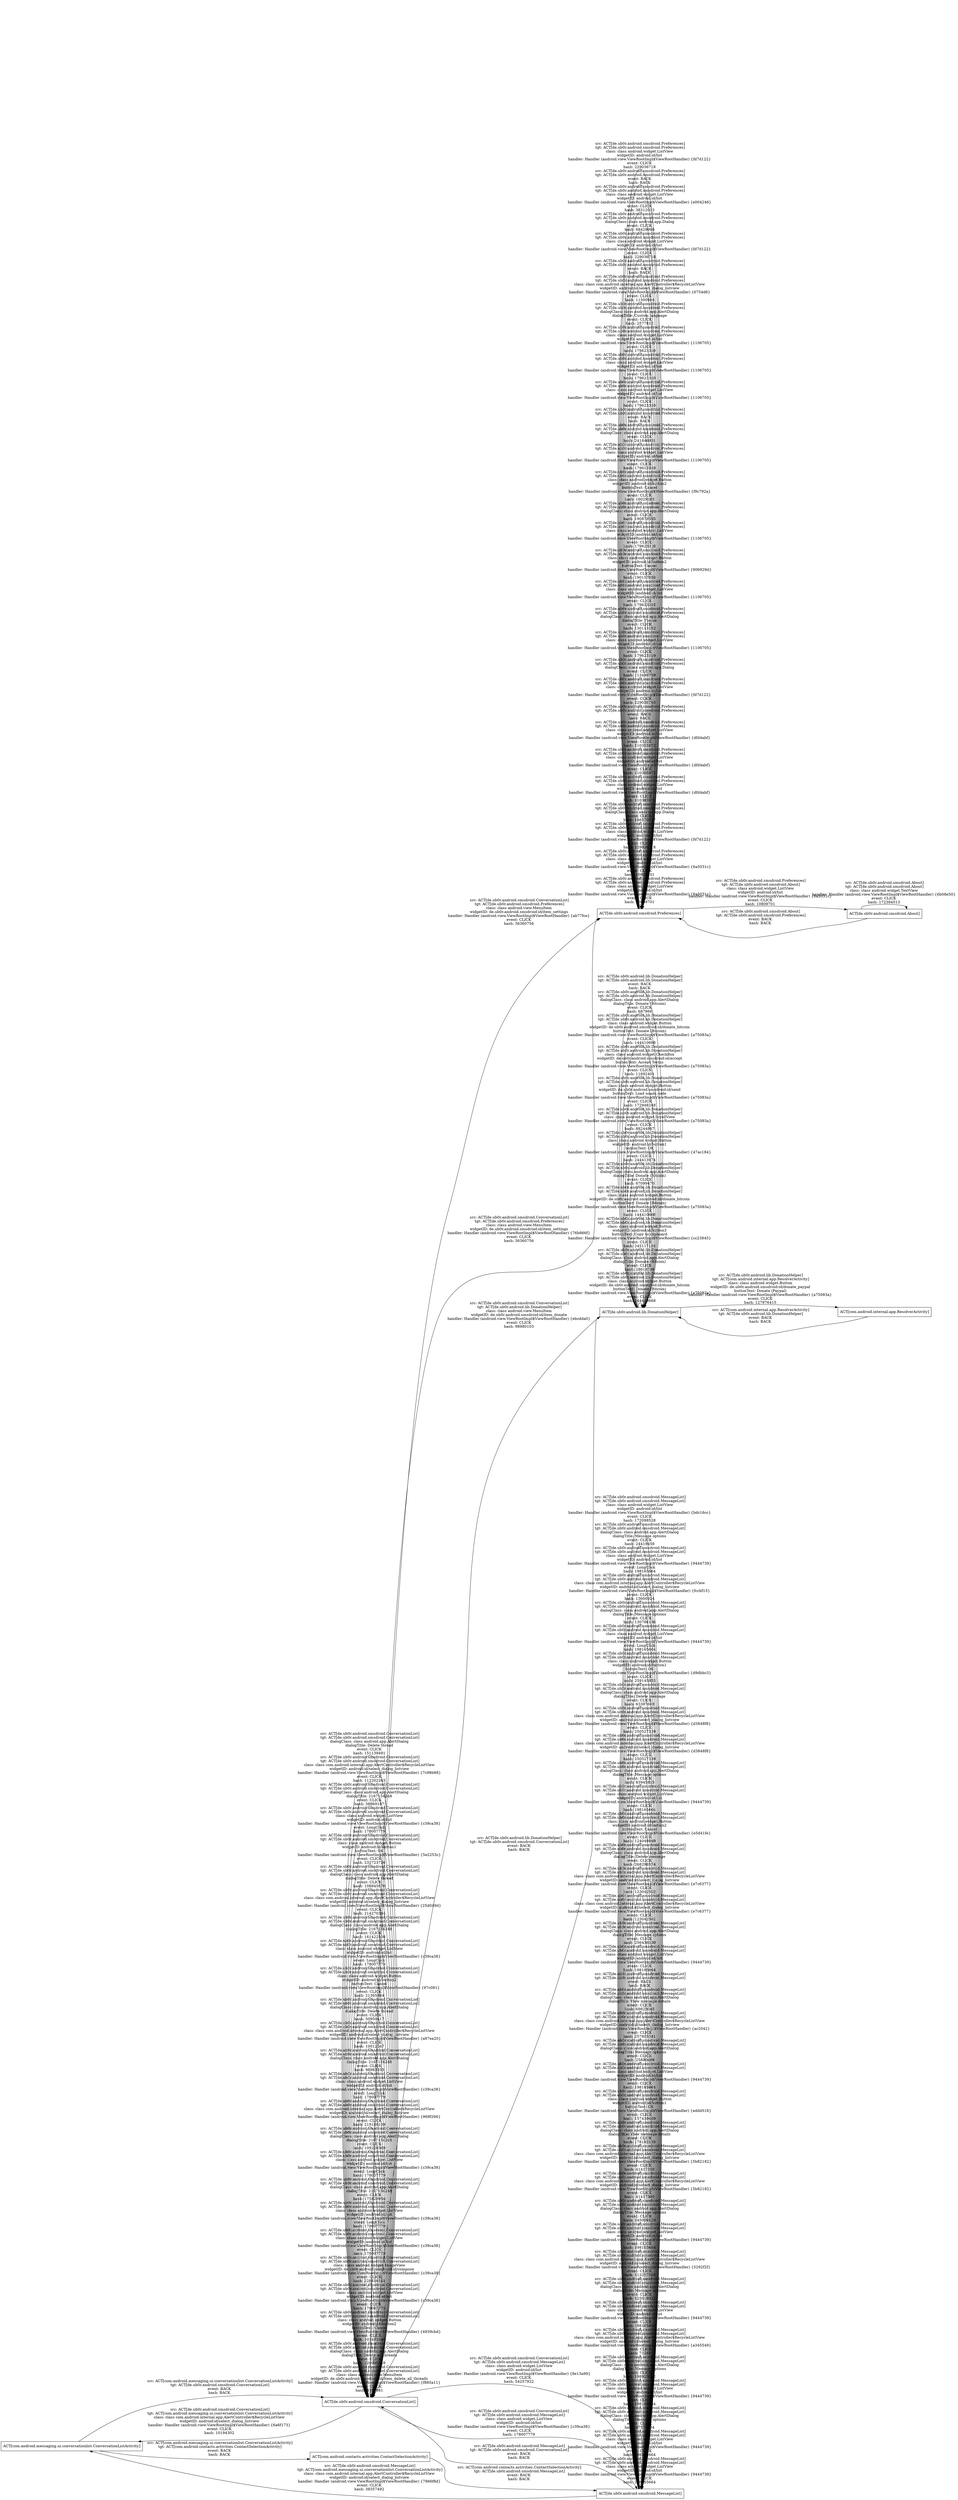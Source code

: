 digraph G {
 rankdir=LR;
 node[shape=box];
n2 [label="ACT[com.android.messaging.ui.conversationlist.ConversationListActivity]"];
n6 [label="ACT[de.ub0r.android.smsdroid.Preferences]"];
n0 [label="ACT[de.ub0r.android.smsdroid.ConversationList]"];
n4 [label="ACT[de.ub0r.android.lib.DonationHelper]"];
n7 [label="ACT[de.ub0r.android.smsdroid.About]"];
n5 [label="ACT[com.android.internal.app.ResolverActivity]"];
n1 [label="ACT[de.ub0r.android.smsdroid.MessageList]"];
n3 [label="ACT[com.android.contacts.activities.ContactSelectionActivity]"];
n0 -> n1 [label="src: ACT[de.ub0r.android.smsdroid.ConversationList]\ntgt: ACT[de.ub0r.android.smsdroid.MessageList]\nclass: class android.widget.ListView \nwidgetID: android:id/list \nhandler: Handler (android.view.ViewRootImpl$ViewRootHandler) {8e13a99} \nevent: CLICK \nhash: 54257922 "];
n1 -> n1 [label="src: ACT[de.ub0r.android.smsdroid.MessageList]\ntgt: ACT[de.ub0r.android.smsdroid.MessageList]\nclass: class android.widget.ListView \nwidgetID: android:id/list \nhandler: Handler (android.view.ViewRootImpl$ViewRootHandler) {9444739} \nevent: CLICK \nhash: 198165664 "];
n1 -> n1 [label="src: ACT[de.ub0r.android.smsdroid.MessageList]\ntgt: ACT[de.ub0r.android.smsdroid.MessageList]\nclass: class android.widget.ListView \nwidgetID: android:id/list \nhandler: Handler (android.view.ViewRootImpl$ViewRootHandler) {9444739} \nevent: CLICK \nhash: 198165664 "];
n1 -> n1 [label="src: ACT[de.ub0r.android.smsdroid.MessageList]\ntgt: ACT[de.ub0r.android.smsdroid.MessageList]\ndialogClass: class android.app.AlertDialog \ndialogTitle: Message options \nevent: CLICK \nhash: 87571504 "];
n1 -> n2 [label="src: ACT[de.ub0r.android.smsdroid.MessageList]\ntgt: ACT[com.android.messaging.ui.conversationlist.ConversationListActivity]\nclass: class com.android.internal.app.AlertController$RecycleListView \nwidgetID: android:id/select_dialog_listview \nhandler: Handler (android.view.ViewRootImpl$ViewRootHandler) {7866f8d} \nevent: CLICK \nhash: 38357492 "];
n2 -> n3 [label="src: ACT[com.android.messaging.ui.conversationlist.ConversationListActivity]\ntgt: ACT[com.android.contacts.activities.ContactSelectionActivity]\nevent: BACK \nhash: BACK "];
n3 -> n1 [label="src: ACT[com.android.contacts.activities.ContactSelectionActivity]\ntgt: ACT[de.ub0r.android.smsdroid.MessageList]\nevent: BACK \nhash: BACK "];
n1 -> n1 [label="src: ACT[de.ub0r.android.smsdroid.MessageList]\ntgt: ACT[de.ub0r.android.smsdroid.MessageList]\nclass: class android.widget.ListView \nwidgetID: android:id/list \nhandler: Handler (android.view.ViewRootImpl$ViewRootHandler) {9444739} \nevent: CLICK \nhash: 198165664 "];
n1 -> n1 [label="src: ACT[de.ub0r.android.smsdroid.MessageList]\ntgt: ACT[de.ub0r.android.smsdroid.MessageList]\ndialogClass: class android.app.AlertDialog \ndialogTitle: Message options \nevent: CLICK \nhash: 198923292 "];
n1 -> n1 [label="src: ACT[de.ub0r.android.smsdroid.MessageList]\ntgt: ACT[de.ub0r.android.smsdroid.MessageList]\nclass: class com.android.internal.app.AlertController$RecycleListView \nwidgetID: android:id/select_dialog_listview \nhandler: Handler (android.view.ViewRootImpl$ViewRootHandler) {a345549} \nevent: CLICK \nhash: 73248 "];
n1 -> n1 [label="src: ACT[de.ub0r.android.smsdroid.MessageList]\ntgt: ACT[de.ub0r.android.smsdroid.MessageList]\nclass: class android.widget.ListView \nwidgetID: android:id/list \nhandler: Handler (android.view.ViewRootImpl$ViewRootHandler) {9444739} \nevent: CLICK \nhash: 198165664 "];
n1 -> n1 [label="src: ACT[de.ub0r.android.smsdroid.MessageList]\ntgt: ACT[de.ub0r.android.smsdroid.MessageList]\ndialogClass: class android.app.AlertDialog \ndialogTitle: Message options \nevent: CLICK \nhash: 125019322 "];
n1 -> n1 [label="src: ACT[de.ub0r.android.smsdroid.MessageList]\ntgt: ACT[de.ub0r.android.smsdroid.MessageList]\nclass: class com.android.internal.app.AlertController$RecycleListView \nwidgetID: android:id/select_dialog_listview \nhandler: Handler (android.view.ViewRootImpl$ViewRootHandler) {5292f2f} \nevent: CLICK \nhash: 113257566 "];
n1 -> n1 [label="src: ACT[de.ub0r.android.smsdroid.MessageList]\ntgt: ACT[de.ub0r.android.smsdroid.MessageList]\nclass: class android.widget.ListView \nwidgetID: android:id/list \nhandler: Handler (android.view.ViewRootImpl$ViewRootHandler) {9444739} \nevent: CLICK \nhash: 198165664 "];
n1 -> n1 [label="src: ACT[de.ub0r.android.smsdroid.MessageList]\ntgt: ACT[de.ub0r.android.smsdroid.MessageList]\ndialogClass: class android.app.AlertDialog \ndialogTitle: Message options \nevent: CLICK \nhash: 145009129 "];
n1 -> n1 [label="src: ACT[de.ub0r.android.smsdroid.MessageList]\ntgt: ACT[de.ub0r.android.smsdroid.MessageList]\nclass: class com.android.internal.app.AlertController$RecycleListView \nwidgetID: android:id/select_dialog_listview \nhandler: Handler (android.view.ViewRootImpl$ViewRootHandler) {5b82182} \nevent: CLICK \nhash: 41417309 "];
n1 -> n1 [label="src: ACT[de.ub0r.android.smsdroid.MessageList]\ntgt: ACT[de.ub0r.android.smsdroid.MessageList]\nclass: class com.android.internal.app.AlertController$RecycleListView \nwidgetID: android:id/select_dialog_listview \nhandler: Handler (android.view.ViewRootImpl$ViewRootHandler) {5b82182} \nevent: CLICK \nhash: 41417309 "];
n1 -> n1 [label="src: ACT[de.ub0r.android.smsdroid.MessageList]\ntgt: ACT[de.ub0r.android.smsdroid.MessageList]\ndialogClass: class android.app.AlertDialog \ndialogTitle: View message details \nevent: CLICK \nhash: 178192139 "];
n1 -> n1 [label="src: ACT[de.ub0r.android.smsdroid.MessageList]\ntgt: ACT[de.ub0r.android.smsdroid.MessageList]\nclass: class android.widget.Button \nwidgetID: android:id/button1 \nbuttonText: OK \nhandler: Handler (android.view.ViewRootImpl$ViewRootHandler) {eddd518} \nevent: CLICK \nhash: 157430410 "];
n1 -> n1 [label="src: ACT[de.ub0r.android.smsdroid.MessageList]\ntgt: ACT[de.ub0r.android.smsdroid.MessageList]\nclass: class android.widget.ListView \nwidgetID: android:id/list \nhandler: Handler (android.view.ViewRootImpl$ViewRootHandler) {9444739} \nevent: CLICK \nhash: 198165664 "];
n1 -> n1 [label="src: ACT[de.ub0r.android.smsdroid.MessageList]\ntgt: ACT[de.ub0r.android.smsdroid.MessageList]\ndialogClass: class android.app.AlertDialog \ndialogTitle: Message options \nevent: CLICK \nhash: 25880489 "];
n1 -> n1 [label="src: ACT[de.ub0r.android.smsdroid.MessageList]\ntgt: ACT[de.ub0r.android.smsdroid.MessageList]\nclass: class com.android.internal.app.AlertController$RecycleListView \nwidgetID: android:id/select_dialog_listview \nhandler: Handler (android.view.ViewRootImpl$ViewRootHandler) {ac2042} \nevent: CLICK \nhash: 257805341 "];
n1 -> n1 [label="src: ACT[de.ub0r.android.smsdroid.MessageList]\ntgt: ACT[de.ub0r.android.smsdroid.MessageList]\ndialogClass: class android.app.AlertDialog \ndialogTitle: View message details \nevent: CLICK \nhash: 69823045 "];
n1 -> n1 [label="src: ACT[de.ub0r.android.smsdroid.MessageList]\ntgt: ACT[de.ub0r.android.smsdroid.MessageList]\nevent: BACK \nhash: BACK "];
n1 -> n1 [label="src: ACT[de.ub0r.android.smsdroid.MessageList]\ntgt: ACT[de.ub0r.android.smsdroid.MessageList]\nclass: class android.widget.ListView \nwidgetID: android:id/list \nhandler: Handler (android.view.ViewRootImpl$ViewRootHandler) {9444739} \nevent: CLICK \nhash: 198165664 "];
n1 -> n1 [label="src: ACT[de.ub0r.android.smsdroid.MessageList]\ntgt: ACT[de.ub0r.android.smsdroid.MessageList]\ndialogClass: class android.app.AlertDialog \ndialogTitle: Message options \nevent: CLICK \nhash: 256436130 "];
n1 -> n1 [label="src: ACT[de.ub0r.android.smsdroid.MessageList]\ntgt: ACT[de.ub0r.android.smsdroid.MessageList]\nclass: class com.android.internal.app.AlertController$RecycleListView \nwidgetID: android:id/select_dialog_listview \nhandler: Handler (android.view.ViewRootImpl$ViewRootHandler) {e7c6377} \nevent: CLICK \nhash: 123042502 "];
n1 -> n1 [label="src: ACT[de.ub0r.android.smsdroid.MessageList]\ntgt: ACT[de.ub0r.android.smsdroid.MessageList]\nclass: class com.android.internal.app.AlertController$RecycleListView \nwidgetID: android:id/select_dialog_listview \nhandler: Handler (android.view.ViewRootImpl$ViewRootHandler) {e7c6377} \nevent: CLICK \nhash: 123042502 "];
n1 -> n1 [label="src: ACT[de.ub0r.android.smsdroid.MessageList]\ntgt: ACT[de.ub0r.android.smsdroid.MessageList]\ndialogClass: class android.app.AlertDialog \ndialogTitle: Delete message \nevent: CLICK \nhash: 268298574 "];
n1 -> n1 [label="src: ACT[de.ub0r.android.smsdroid.MessageList]\ntgt: ACT[de.ub0r.android.smsdroid.MessageList]\nclass: class android.widget.Button \nwidgetID: android:id/button2 \nbuttonText: Cancel \nhandler: Handler (android.view.ViewRootImpl$ViewRootHandler) {e5d41fe} \nevent: CLICK \nhash: 124049849 "];
n1 -> n1 [label="src: ACT[de.ub0r.android.smsdroid.MessageList]\ntgt: ACT[de.ub0r.android.smsdroid.MessageList]\nclass: class android.widget.ListView \nwidgetID: android:id/list \nhandler: Handler (android.view.ViewRootImpl$ViewRootHandler) {9444739} \nevent: CLICK \nhash: 198165664 "];
n1 -> n1 [label="src: ACT[de.ub0r.android.smsdroid.MessageList]\ntgt: ACT[de.ub0r.android.smsdroid.MessageList]\ndialogClass: class android.app.AlertDialog \ndialogTitle: Message options \nevent: CLICK \nhash: 83945815 "];
n1 -> n1 [label="src: ACT[de.ub0r.android.smsdroid.MessageList]\ntgt: ACT[de.ub0r.android.smsdroid.MessageList]\nclass: class com.android.internal.app.AlertController$RecycleListView \nwidgetID: android:id/select_dialog_listview \nhandler: Handler (android.view.ViewRootImpl$ViewRootHandler) {d3848f8} \nevent: CLICK \nhash: 250527339 "];
n1 -> n1 [label="src: ACT[de.ub0r.android.smsdroid.MessageList]\ntgt: ACT[de.ub0r.android.smsdroid.MessageList]\nclass: class com.android.internal.app.AlertController$RecycleListView \nwidgetID: android:id/select_dialog_listview \nhandler: Handler (android.view.ViewRootImpl$ViewRootHandler) {d3848f8} \nevent: CLICK \nhash: 250527339 "];
n1 -> n1 [label="src: ACT[de.ub0r.android.smsdroid.MessageList]\ntgt: ACT[de.ub0r.android.smsdroid.MessageList]\ndialogClass: class android.app.AlertDialog \ndialogTitle: Delete message \nevent: CLICK \nhash: 63387603 "];
n1 -> n1 [label="src: ACT[de.ub0r.android.smsdroid.MessageList]\ntgt: ACT[de.ub0r.android.smsdroid.MessageList]\nclass: class android.widget.Button \nwidgetID: android:id/button1 \nbuttonText: OK \nhandler: Handler (android.view.ViewRootImpl$ViewRootHandler) {d9dbbc3} \nevent: CLICK \nhash: 259145853 "];
n1 -> n1 [label="src: ACT[de.ub0r.android.smsdroid.MessageList]\ntgt: ACT[de.ub0r.android.smsdroid.MessageList]\nclass: class android.widget.ListView \nwidgetID: android:id/list \nhandler: Handler (android.view.ViewRootImpl$ViewRootHandler) {9444739} \nevent: LongClick \nhash: 198165664 "];
n1 -> n1 [label="src: ACT[de.ub0r.android.smsdroid.MessageList]\ntgt: ACT[de.ub0r.android.smsdroid.MessageList]\ndialogClass: class android.app.AlertDialog \ndialogTitle: Message options \nevent: CLICK \nhash: 130786136 "];
n1 -> n1 [label="src: ACT[de.ub0r.android.smsdroid.MessageList]\ntgt: ACT[de.ub0r.android.smsdroid.MessageList]\nclass: class com.android.internal.app.AlertController$RecycleListView \nwidgetID: android:id/select_dialog_listview \nhandler: Handler (android.view.ViewRootImpl$ViewRootHandler) {fccbf15} \nevent: CLICK \nhash: 13600924 "];
n1 -> n1 [label="src: ACT[de.ub0r.android.smsdroid.MessageList]\ntgt: ACT[de.ub0r.android.smsdroid.MessageList]\nclass: class android.widget.ListView \nwidgetID: android:id/list \nhandler: Handler (android.view.ViewRootImpl$ViewRootHandler) {9444739} \nevent: LongClick \nhash: 198165664 "];
n1 -> n1 [label="src: ACT[de.ub0r.android.smsdroid.MessageList]\ntgt: ACT[de.ub0r.android.smsdroid.MessageList]\ndialogClass: class android.app.AlertDialog \ndialogTitle: Message options \nevent: CLICK \nhash: 24419458 "];
n0 -> n4 [label="src: ACT[de.ub0r.android.smsdroid.ConversationList]\ntgt: ACT[de.ub0r.android.lib.DonationHelper]\nclass: class android.view.MenuItem \nwidgetID: de.ub0r.android.smsdroid:id/item_donate \nhandler: Handler (android.view.ViewRootImpl$ViewRootHandler) {ebcdda0} \nevent: CLICK \nhash: 98980103 "];
n4 -> n5 [label="src: ACT[de.ub0r.android.lib.DonationHelper]\ntgt: ACT[com.android.internal.app.ResolverActivity]\nclass: class android.widget.Button \nwidgetID: de.ub0r.android.smsdroid:id/donate_paypal \nbuttonText: Donate (Paypal) \nhandler: Handler (android.view.ViewRootImpl$ViewRootHandler) {a75083a} \nevent: CLICK \nhash: 127976415 "];
n5 -> n4 [label="src: ACT[com.android.internal.app.ResolverActivity]\ntgt: ACT[de.ub0r.android.lib.DonationHelper]\nevent: BACK \nhash: BACK "];
n4 -> n4 [label="src: ACT[de.ub0r.android.lib.DonationHelper]\ntgt: ACT[de.ub0r.android.lib.DonationHelper]\nclass: class android.widget.Button \nwidgetID: de.ub0r.android.smsdroid:id/donate_bitcoin \nbuttonText: Donate (Bitcoin) \nhandler: Handler (android.view.ViewRootImpl$ViewRootHandler) {a75083a} \nevent: CLICK \nhash: 144410668 "];
n4 -> n4 [label="src: ACT[de.ub0r.android.lib.DonationHelper]\ntgt: ACT[de.ub0r.android.lib.DonationHelper]\ndialogClass: class android.app.AlertDialog \ndialogTitle: Donate (Bitcoin) \nevent: CLICK \nhash: 28618709 "];
n4 -> n4 [label="src: ACT[de.ub0r.android.lib.DonationHelper]\ntgt: ACT[de.ub0r.android.lib.DonationHelper]\nclass: class android.widget.Button \nwidgetID: android:id/button3 \nbuttonText: Copy to clipboard \nhandler: Handler (android.view.ViewRootImpl$ViewRootHandler) {cc23845} \nevent: CLICK \nhash: 245117116 "];
n4 -> n4 [label="src: ACT[de.ub0r.android.lib.DonationHelper]\ntgt: ACT[de.ub0r.android.lib.DonationHelper]\nclass: class android.widget.Button \nwidgetID: de.ub0r.android.smsdroid:id/donate_bitcoin \nbuttonText: Donate (Bitcoin) \nhandler: Handler (android.view.ViewRootImpl$ViewRootHandler) {a75083a} \nevent: CLICK \nhash: 144410668 "];
n4 -> n4 [label="src: ACT[de.ub0r.android.lib.DonationHelper]\ntgt: ACT[de.ub0r.android.lib.DonationHelper]\ndialogClass: class android.app.AlertDialog \ndialogTitle: Donate (Bitcoin) \nevent: CLICK \nhash: 67099476 "];
n4 -> n4 [label="src: ACT[de.ub0r.android.lib.DonationHelper]\ntgt: ACT[de.ub0r.android.lib.DonationHelper]\nclass: class android.widget.Button \nwidgetID: android:id/button1 \nbuttonText: OK \nhandler: Handler (android.view.ViewRootImpl$ViewRootHandler) {47ac184} \nevent: CLICK \nhash: 244413974 "];
n4 -> n4 [label="src: ACT[de.ub0r.android.lib.DonationHelper]\ntgt: ACT[de.ub0r.android.lib.DonationHelper]\nclass: class android.widget.ScrollView \nhandler: Handler (android.view.ViewRootImpl$ViewRootHandler) {a75083a} \nevent: CLICK \nhash: 88244867 "];
n4 -> n4 [label="src: ACT[de.ub0r.android.lib.DonationHelper]\ntgt: ACT[de.ub0r.android.lib.DonationHelper]\nclass: class android.widget.Button \nwidgetID: de.ub0r.android.smsdroid:id/send \nbuttonText: Load noads code \nhandler: Handler (android.view.ViewRootImpl$ViewRootHandler) {a75083a} \nevent: CLICK \nhash: 172948248 "];
n4 -> n4 [label="src: ACT[de.ub0r.android.lib.DonationHelper]\ntgt: ACT[de.ub0r.android.lib.DonationHelper]\nclass: class android.widget.CheckBox \nwidgetID: de.ub0r.android.smsdroid:id/accept \nbuttonText: Accept Terms \nhandler: Handler (android.view.ViewRootImpl$ViewRootHandler) {a75083a} \nevent: CLICK \nhash: 11692401 "];
n4 -> n4 [label="src: ACT[de.ub0r.android.lib.DonationHelper]\ntgt: ACT[de.ub0r.android.lib.DonationHelper]\nclass: class android.widget.Button \nwidgetID: de.ub0r.android.smsdroid:id/donate_bitcoin \nbuttonText: Donate (Bitcoin) \nhandler: Handler (android.view.ViewRootImpl$ViewRootHandler) {a75083a} \nevent: CLICK \nhash: 144410668 "];
n4 -> n4 [label="src: ACT[de.ub0r.android.lib.DonationHelper]\ntgt: ACT[de.ub0r.android.lib.DonationHelper]\ndialogClass: class android.app.AlertDialog \ndialogTitle: Donate (Bitcoin) \nevent: CLICK \nhash: 687866 "];
n4 -> n4 [label="src: ACT[de.ub0r.android.lib.DonationHelper]\ntgt: ACT[de.ub0r.android.lib.DonationHelper]\nevent: BACK \nhash: BACK "];
n4 -> n0 [label="src: ACT[de.ub0r.android.lib.DonationHelper]\ntgt: ACT[de.ub0r.android.smsdroid.ConversationList]\nevent: BACK \nhash: BACK "];
n0 -> n0 [label="src: ACT[de.ub0r.android.smsdroid.ConversationList]\ntgt: ACT[de.ub0r.android.smsdroid.ConversationList]\nclass: class android.view.MenuItem \nwidgetID: de.ub0r.android.smsdroid:id/item_delete_all_threads \nhandler: Handler (android.view.ViewRootImpl$ViewRootHandler) {f885a11} \nevent: CLICK \nhash: 8357981 "];
n0 -> n0 [label="src: ACT[de.ub0r.android.smsdroid.ConversationList]\ntgt: ACT[de.ub0r.android.smsdroid.ConversationList]\ndialogClass: class android.app.AlertDialog \ndialogTitle: Delete all threads \nevent: CLICK \nhash: 226985549 "];
n0 -> n0 [label="src: ACT[de.ub0r.android.smsdroid.ConversationList]\ntgt: ACT[de.ub0r.android.smsdroid.ConversationList]\nclass: class android.widget.Button \nwidgetID: android:id/button2 \nbuttonText: Cancel \nhandler: Handler (android.view.ViewRootImpl$ViewRootHandler) {4939cbd} \nevent: CLICK \nhash: 103480340 "];
n0 -> n0 [label="src: ACT[de.ub0r.android.smsdroid.ConversationList]\ntgt: ACT[de.ub0r.android.smsdroid.ConversationList]\nclass: class android.widget.ListView \nwidgetID: android:id/list \nhandler: Handler (android.view.ViewRootImpl$ViewRootHandler) {c39ca38} \nevent: CLICK \nhash: 178007779 "];
n0 -> n1 [label="src: ACT[de.ub0r.android.smsdroid.ConversationList]\ntgt: ACT[de.ub0r.android.smsdroid.MessageList]\nclass: class android.widget.ListView \nwidgetID: android:id/list \nhandler: Handler (android.view.ViewRootImpl$ViewRootHandler) {c39ca38} \nevent: CLICK \nhash: 178007779 "];
n1 -> n1 [label="src: ACT[de.ub0r.android.smsdroid.MessageList]\ntgt: ACT[de.ub0r.android.smsdroid.MessageList]\nclass: class android.widget.ListView \nwidgetID: android:id/list \nhandler: Handler (android.view.ViewRootImpl$ViewRootHandler) {bdc16cc} \nevent: CLICK \nhash: 172098528 "];
n1 -> n0 [label="src: ACT[de.ub0r.android.smsdroid.MessageList]\ntgt: ACT[de.ub0r.android.smsdroid.ConversationList]\nevent: BACK \nhash: BACK "];
n0 -> n0 [label="src: ACT[de.ub0r.android.smsdroid.ConversationList]\ntgt: ACT[de.ub0r.android.smsdroid.ConversationList]\nclass: class android.widget.ImageView \nwidgetID: de.ub0r.android.smsdroid:id/compose \nhandler: Handler (android.view.ViewRootImpl$ViewRootHandler) {c39ca38} \nevent: CLICK \nhash: 228816541 "];
n0 -> n0 [label="src: ACT[de.ub0r.android.smsdroid.ConversationList]\ntgt: ACT[de.ub0r.android.smsdroid.ConversationList]\nclass: class android.widget.ListView \nwidgetID: android:id/list \nhandler: Handler (android.view.ViewRootImpl$ViewRootHandler) {c39ca38} \nevent: CLICK \nhash: 178007779 "];
n0 -> n0 [label="src: ACT[de.ub0r.android.smsdroid.ConversationList]\ntgt: ACT[de.ub0r.android.smsdroid.ConversationList]\nclass: class android.widget.ListView \nwidgetID: android:id/list \nhandler: Handler (android.view.ViewRootImpl$ViewRootHandler) {c39ca38} \nevent: LongClick \nhash: 178007779 "];
n0 -> n0 [label="src: ACT[de.ub0r.android.smsdroid.ConversationList]\ntgt: ACT[de.ub0r.android.smsdroid.ConversationList]\ndialogClass: class android.app.AlertDialog \ndialogTitle: 2167134248 \nevent: CLICK \nhash: 175828954 "];
n0 -> n2 [label="src: ACT[de.ub0r.android.smsdroid.ConversationList]\ntgt: ACT[com.android.messaging.ui.conversationlist.ConversationListActivity]\nclass: class com.android.internal.app.AlertController$RecycleListView \nwidgetID: android:id/select_dialog_listview \nhandler: Handler (android.view.ViewRootImpl$ViewRootHandler) {6a6f173} \nevent: CLICK \nhash: 10194302 "];
n2 -> n0 [label="src: ACT[com.android.messaging.ui.conversationlist.ConversationListActivity]\ntgt: ACT[de.ub0r.android.smsdroid.ConversationList]\nevent: BACK \nhash: BACK "];
n0 -> n0 [label="src: ACT[de.ub0r.android.smsdroid.ConversationList]\ntgt: ACT[de.ub0r.android.smsdroid.ConversationList]\nclass: class android.widget.ListView \nwidgetID: android:id/list \nhandler: Handler (android.view.ViewRootImpl$ViewRootHandler) {c39ca38} \nevent: LongClick \nhash: 178007779 "];
n0 -> n0 [label="src: ACT[de.ub0r.android.smsdroid.ConversationList]\ntgt: ACT[de.ub0r.android.smsdroid.ConversationList]\ndialogClass: class android.app.AlertDialog \ndialogTitle: 2167134248 \nevent: CLICK \nhash: 109228569 "];
n0 -> n0 [label="src: ACT[de.ub0r.android.smsdroid.ConversationList]\ntgt: ACT[de.ub0r.android.smsdroid.ConversationList]\nclass: class com.android.internal.app.AlertController$RecycleListView \nwidgetID: android:id/select_dialog_listview \nhandler: Handler (android.view.ViewRootImpl$ViewRootHandler) {968f266} \nevent: CLICK \nhash: 219188109 "];
n0 -> n0 [label="src: ACT[de.ub0r.android.smsdroid.ConversationList]\ntgt: ACT[de.ub0r.android.smsdroid.ConversationList]\nclass: class android.widget.ListView \nwidgetID: android:id/list \nhandler: Handler (android.view.ViewRootImpl$ViewRootHandler) {c39ca38} \nevent: LongClick \nhash: 178007779 "];
n0 -> n0 [label="src: ACT[de.ub0r.android.smsdroid.ConversationList]\ntgt: ACT[de.ub0r.android.smsdroid.ConversationList]\ndialogClass: class android.app.AlertDialog \ndialogTitle: 2167134248 \nevent: CLICK \nhash: 98983355 "];
n0 -> n0 [label="src: ACT[de.ub0r.android.smsdroid.ConversationList]\ntgt: ACT[de.ub0r.android.smsdroid.ConversationList]\nclass: class com.android.internal.app.AlertController$RecycleListView \nwidgetID: android:id/select_dialog_listview \nhandler: Handler (android.view.ViewRootImpl$ViewRootHandler) {a97ea20} \nevent: CLICK \nhash: 10012047 "];
n0 -> n0 [label="src: ACT[de.ub0r.android.smsdroid.ConversationList]\ntgt: ACT[de.ub0r.android.smsdroid.ConversationList]\ndialogClass: class android.app.AlertDialog \ndialogTitle: Delete thread \nevent: CLICK \nhash: 50950417 "];
n0 -> n0 [label="src: ACT[de.ub0r.android.smsdroid.ConversationList]\ntgt: ACT[de.ub0r.android.smsdroid.ConversationList]\nclass: class android.widget.Button \nwidgetID: android:id/button2 \nbuttonText: Cancel \nhandler: Handler (android.view.ViewRootImpl$ViewRootHandler) {97c081} \nevent: CLICK \nhash: 21365864 "];
n0 -> n0 [label="src: ACT[de.ub0r.android.smsdroid.ConversationList]\ntgt: ACT[de.ub0r.android.smsdroid.ConversationList]\nclass: class android.widget.ListView \nwidgetID: android:id/list \nhandler: Handler (android.view.ViewRootImpl$ViewRootHandler) {c39ca38} \nevent: LongClick \nhash: 178007779 "];
n0 -> n0 [label="src: ACT[de.ub0r.android.smsdroid.ConversationList]\ntgt: ACT[de.ub0r.android.smsdroid.ConversationList]\ndialogClass: class android.app.AlertDialog \ndialogTitle: 2167134248 \nevent: CLICK \nhash: 161422508 "];
n0 -> n0 [label="src: ACT[de.ub0r.android.smsdroid.ConversationList]\ntgt: ACT[de.ub0r.android.smsdroid.ConversationList]\nclass: class com.android.internal.app.AlertController$RecycleListView \nwidgetID: android:id/select_dialog_listview \nhandler: Handler (android.view.ViewRootImpl$ViewRootHandler) {25d049d} \nevent: CLICK \nhash: 214270384 "];
n0 -> n0 [label="src: ACT[de.ub0r.android.smsdroid.ConversationList]\ntgt: ACT[de.ub0r.android.smsdroid.ConversationList]\ndialogClass: class android.app.AlertDialog \ndialogTitle: Delete thread \nevent: CLICK \nhash: 108945676 "];
n0 -> n0 [label="src: ACT[de.ub0r.android.smsdroid.ConversationList]\ntgt: ACT[de.ub0r.android.smsdroid.ConversationList]\nclass: class android.widget.Button \nwidgetID: android:id/button1 \nbuttonText: OK \nhandler: Handler (android.view.ViewRootImpl$ViewRootHandler) {5e2253c} \nevent: CLICK \nhash: 232723726 "];
n0 -> n0 [label="src: ACT[de.ub0r.android.smsdroid.ConversationList]\ntgt: ACT[de.ub0r.android.smsdroid.ConversationList]\nclass: class android.widget.ListView \nwidgetID: android:id/list \nhandler: Handler (android.view.ViewRootImpl$ViewRootHandler) {c39ca38} \nevent: LongClick \nhash: 178007779 "];
n0 -> n0 [label="src: ACT[de.ub0r.android.smsdroid.ConversationList]\ntgt: ACT[de.ub0r.android.smsdroid.ConversationList]\ndialogClass: class android.app.AlertDialog \ndialogTitle: 2167134248 \nevent: CLICK \nhash: 38869187 "];
n0 -> n0 [label="src: ACT[de.ub0r.android.smsdroid.ConversationList]\ntgt: ACT[de.ub0r.android.smsdroid.ConversationList]\nclass: class com.android.internal.app.AlertController$RecycleListView \nwidgetID: android:id/select_dialog_listview \nhandler: Handler (android.view.ViewRootImpl$ViewRootHandler) {7c98b88} \nevent: CLICK \nhash: 112202263 "];
n0 -> n0 [label="src: ACT[de.ub0r.android.smsdroid.ConversationList]\ntgt: ACT[de.ub0r.android.smsdroid.ConversationList]\ndialogClass: class android.app.AlertDialog \ndialogTitle: Delete thread \nevent: CLICK \nhash: 151139491 "];
n0 -> n6 [label="src: ACT[de.ub0r.android.smsdroid.ConversationList]\ntgt: ACT[de.ub0r.android.smsdroid.Preferences]\nclass: class android.view.MenuItem \nwidgetID: de.ub0r.android.smsdroid:id/item_settings \nhandler: Handler (android.view.ViewRootImpl$ViewRootHandler) {ab77fce} \nevent: CLICK \nhash: 36360756 "];
n6 -> n7 [label="src: ACT[de.ub0r.android.smsdroid.Preferences]\ntgt: ACT[de.ub0r.android.smsdroid.About]\nclass: class android.widget.ListView \nwidgetID: android:id/list \nhandler: Handler (android.view.ViewRootImpl$ViewRootHandler) {6a5031c} \nevent: CLICK \nhash: 10809701 "];
n7 -> n7 [label="src: ACT[de.ub0r.android.smsdroid.About]\ntgt: ACT[de.ub0r.android.smsdroid.About]\nclass: class android.widget.TextView \nhandler: Handler (android.view.ViewRootImpl$ViewRootHandler) {6b08e50} \nevent: CLICK \nhash: 172394513 "];
n7 -> n6 [label="src: ACT[de.ub0r.android.smsdroid.About]\ntgt: ACT[de.ub0r.android.smsdroid.Preferences]\nevent: BACK \nhash: BACK "];
n6 -> n6 [label="src: ACT[de.ub0r.android.smsdroid.Preferences]\ntgt: ACT[de.ub0r.android.smsdroid.Preferences]\nclass: class android.widget.ListView \nwidgetID: android:id/list \nhandler: Handler (android.view.ViewRootImpl$ViewRootHandler) {6a5031c} \nevent: CLICK \nhash: 10809701 "];
n6 -> n6 [label="src: ACT[de.ub0r.android.smsdroid.Preferences]\ntgt: ACT[de.ub0r.android.smsdroid.Preferences]\nclass: class android.widget.ListView \nwidgetID: android:id/list \nhandler: Handler (android.view.ViewRootImpl$ViewRootHandler) {6a5031c} \nevent: CLICK \nhash: 10809701 "];
n0 -> n6 [label="src: ACT[de.ub0r.android.smsdroid.ConversationList]\ntgt: ACT[de.ub0r.android.smsdroid.Preferences]\nclass: class android.view.MenuItem \nwidgetID: de.ub0r.android.smsdroid:id/item_settings \nhandler: Handler (android.view.ViewRootImpl$ViewRootHandler) {76b866f} \nevent: CLICK \nhash: 36360756 "];
n6 -> n6 [label="src: ACT[de.ub0r.android.smsdroid.Preferences]\ntgt: ACT[de.ub0r.android.smsdroid.Preferences]\nclass: class android.widget.ListView \nwidgetID: android:id/list \nhandler: Handler (android.view.ViewRootImpl$ViewRootHandler) {fd7d122} \nevent: CLICK \nhash: 229036718 "];
n6 -> n6 [label="src: ACT[de.ub0r.android.smsdroid.Preferences]\ntgt: ACT[de.ub0r.android.smsdroid.Preferences]\ndialogClass: class android.app.Dialog \nevent: CLICK \nhash: 146570917 "];
n6 -> n6 [label="src: ACT[de.ub0r.android.smsdroid.Preferences]\ntgt: ACT[de.ub0r.android.smsdroid.Preferences]\nclass: class android.widget.ListView \nwidgetID: android:id/list \nhandler: Handler (android.view.ViewRootImpl$ViewRootHandler) {dfd4abf} \nevent: CLICK \nhash: 110385972 "];
n6 -> n6 [label="src: ACT[de.ub0r.android.smsdroid.Preferences]\ntgt: ACT[de.ub0r.android.smsdroid.Preferences]\nclass: class android.widget.ListView \nwidgetID: android:id/list \nhandler: Handler (android.view.ViewRootImpl$ViewRootHandler) {dfd4abf} \nevent: CLICK \nhash: 110385972 "];
n6 -> n6 [label="src: ACT[de.ub0r.android.smsdroid.Preferences]\ntgt: ACT[de.ub0r.android.smsdroid.Preferences]\nclass: class android.widget.ListView \nwidgetID: android:id/list \nhandler: Handler (android.view.ViewRootImpl$ViewRootHandler) {dfd4abf} \nevent: CLICK \nhash: 110385972 "];
n6 -> n6 [label="src: ACT[de.ub0r.android.smsdroid.Preferences]\ntgt: ACT[de.ub0r.android.smsdroid.Preferences]\nevent: BACK \nhash: BACK "];
n6 -> n6 [label="src: ACT[de.ub0r.android.smsdroid.Preferences]\ntgt: ACT[de.ub0r.android.smsdroid.Preferences]\nclass: class android.widget.ListView \nwidgetID: android:id/list \nhandler: Handler (android.view.ViewRootImpl$ViewRootHandler) {fd7d122} \nevent: CLICK \nhash: 229036718 "];
n6 -> n6 [label="src: ACT[de.ub0r.android.smsdroid.Preferences]\ntgt: ACT[de.ub0r.android.smsdroid.Preferences]\ndialogClass: class android.app.Dialog \nevent: CLICK \nhash: 113496759 "];
n6 -> n6 [label="src: ACT[de.ub0r.android.smsdroid.Preferences]\ntgt: ACT[de.ub0r.android.smsdroid.Preferences]\nclass: class android.widget.ListView \nwidgetID: android:id/list \nhandler: Handler (android.view.ViewRootImpl$ViewRootHandler) {1106705} \nevent: CLICK \nhash: 179623310 "];
n6 -> n6 [label="src: ACT[de.ub0r.android.smsdroid.Preferences]\ntgt: ACT[de.ub0r.android.smsdroid.Preferences]\ndialogClass: class android.app.AlertDialog \ndialogTitle: Theme \nevent: CLICK \nhash: 130113152 "];
n6 -> n6 [label="src: ACT[de.ub0r.android.smsdroid.Preferences]\ntgt: ACT[de.ub0r.android.smsdroid.Preferences]\nclass: class android.widget.ListView \nwidgetID: android:id/list \nhandler: Handler (android.view.ViewRootImpl$ViewRootHandler) {1106705} \nevent: CLICK \nhash: 179623310 "];
n6 -> n6 [label="src: ACT[de.ub0r.android.smsdroid.Preferences]\ntgt: ACT[de.ub0r.android.smsdroid.Preferences]\nclass: class android.widget.Button \nwidgetID: android:id/button2 \nbuttonText: Cancel \nhandler: Handler (android.view.ViewRootImpl$ViewRootHandler) {906929d} \nevent: CLICK \nhash: 190157958 "];
n6 -> n6 [label="src: ACT[de.ub0r.android.smsdroid.Preferences]\ntgt: ACT[de.ub0r.android.smsdroid.Preferences]\nclass: class android.widget.ListView \nwidgetID: android:id/list \nhandler: Handler (android.view.ViewRootImpl$ViewRootHandler) {1106705} \nevent: CLICK \nhash: 179623310 "];
n6 -> n6 [label="src: ACT[de.ub0r.android.smsdroid.Preferences]\ntgt: ACT[de.ub0r.android.smsdroid.Preferences]\ndialogClass: class android.app.AlertDialog \nevent: CLICK \nhash: 190878555 "];
n6 -> n6 [label="src: ACT[de.ub0r.android.smsdroid.Preferences]\ntgt: ACT[de.ub0r.android.smsdroid.Preferences]\nclass: class android.widget.Button \nwidgetID: android:id/button2 \nbuttonText: Cancel \nhandler: Handler (android.view.ViewRootImpl$ViewRootHandler) {f9c792a} \nevent: CLICK \nhash: 16029183 "];
n6 -> n6 [label="src: ACT[de.ub0r.android.smsdroid.Preferences]\ntgt: ACT[de.ub0r.android.smsdroid.Preferences]\nclass: class android.widget.ListView \nwidgetID: android:id/list \nhandler: Handler (android.view.ViewRootImpl$ViewRootHandler) {1106705} \nevent: CLICK \nhash: 179623310 "];
n6 -> n6 [label="src: ACT[de.ub0r.android.smsdroid.Preferences]\ntgt: ACT[de.ub0r.android.smsdroid.Preferences]\ndialogClass: class android.app.AlertDialog \nevent: CLICK \nhash: 241846931 "];
n6 -> n6 [label="src: ACT[de.ub0r.android.smsdroid.Preferences]\ntgt: ACT[de.ub0r.android.smsdroid.Preferences]\nevent: BACK \nhash: BACK "];
n6 -> n6 [label="src: ACT[de.ub0r.android.smsdroid.Preferences]\ntgt: ACT[de.ub0r.android.smsdroid.Preferences]\nclass: class android.widget.ListView \nwidgetID: android:id/list \nhandler: Handler (android.view.ViewRootImpl$ViewRootHandler) {1106705} \nevent: CLICK \nhash: 179623310 "];
n6 -> n6 [label="src: ACT[de.ub0r.android.smsdroid.Preferences]\ntgt: ACT[de.ub0r.android.smsdroid.Preferences]\nclass: class android.widget.ListView \nwidgetID: android:id/list \nhandler: Handler (android.view.ViewRootImpl$ViewRootHandler) {1106705} \nevent: CLICK \nhash: 179623310 "];
n6 -> n6 [label="src: ACT[de.ub0r.android.smsdroid.Preferences]\ntgt: ACT[de.ub0r.android.smsdroid.Preferences]\nclass: class android.widget.ListView \nwidgetID: android:id/list \nhandler: Handler (android.view.ViewRootImpl$ViewRootHandler) {1106705} \nevent: CLICK \nhash: 179623310 "];
n6 -> n6 [label="src: ACT[de.ub0r.android.smsdroid.Preferences]\ntgt: ACT[de.ub0r.android.smsdroid.Preferences]\ndialogClass: class android.app.AlertDialog \ndialogTitle: Custom language \nevent: CLICK \nhash: 2577813 "];
n6 -> n6 [label="src: ACT[de.ub0r.android.smsdroid.Preferences]\ntgt: ACT[de.ub0r.android.smsdroid.Preferences]\nclass: class com.android.internal.app.AlertController$RecycleListView \nwidgetID: android:id/select_dialog_listview \nhandler: Handler (android.view.ViewRootImpl$ViewRootHandler) {6754d6} \nevent: CLICK \nhash: 11500904 "];
n6 -> n6 [label="src: ACT[de.ub0r.android.smsdroid.Preferences]\ntgt: ACT[de.ub0r.android.smsdroid.Preferences]\nevent: BACK \nhash: BACK "];
n6 -> n6 [label="src: ACT[de.ub0r.android.smsdroid.Preferences]\ntgt: ACT[de.ub0r.android.smsdroid.Preferences]\nclass: class android.widget.ListView \nwidgetID: android:id/list \nhandler: Handler (android.view.ViewRootImpl$ViewRootHandler) {fd7d122} \nevent: CLICK \nhash: 229036718 "];
n6 -> n6 [label="src: ACT[de.ub0r.android.smsdroid.Preferences]\ntgt: ACT[de.ub0r.android.smsdroid.Preferences]\ndialogClass: class android.app.Dialog \nevent: CLICK \nhash: 68429998 "];
n6 -> n6 [label="src: ACT[de.ub0r.android.smsdroid.Preferences]\ntgt: ACT[de.ub0r.android.smsdroid.Preferences]\nclass: class android.widget.ListView \nwidgetID: android:id/list \nhandler: Handler (android.view.ViewRootImpl$ViewRootHandler) {e004246} \nevent: CLICK \nhash: 38312033 "];
n6 -> n6 [label="src: ACT[de.ub0r.android.smsdroid.Preferences]\ntgt: ACT[de.ub0r.android.smsdroid.Preferences]\nevent: BACK \nhash: BACK "];
n6 -> n6 [label="src: ACT[de.ub0r.android.smsdroid.Preferences]\ntgt: ACT[de.ub0r.android.smsdroid.Preferences]\nclass: class android.widget.ListView \nwidgetID: android:id/list \nhandler: Handler (android.view.ViewRootImpl$ViewRootHandler) {fd7d122} \nevent: CLICK \nhash: 229036718 "];
}